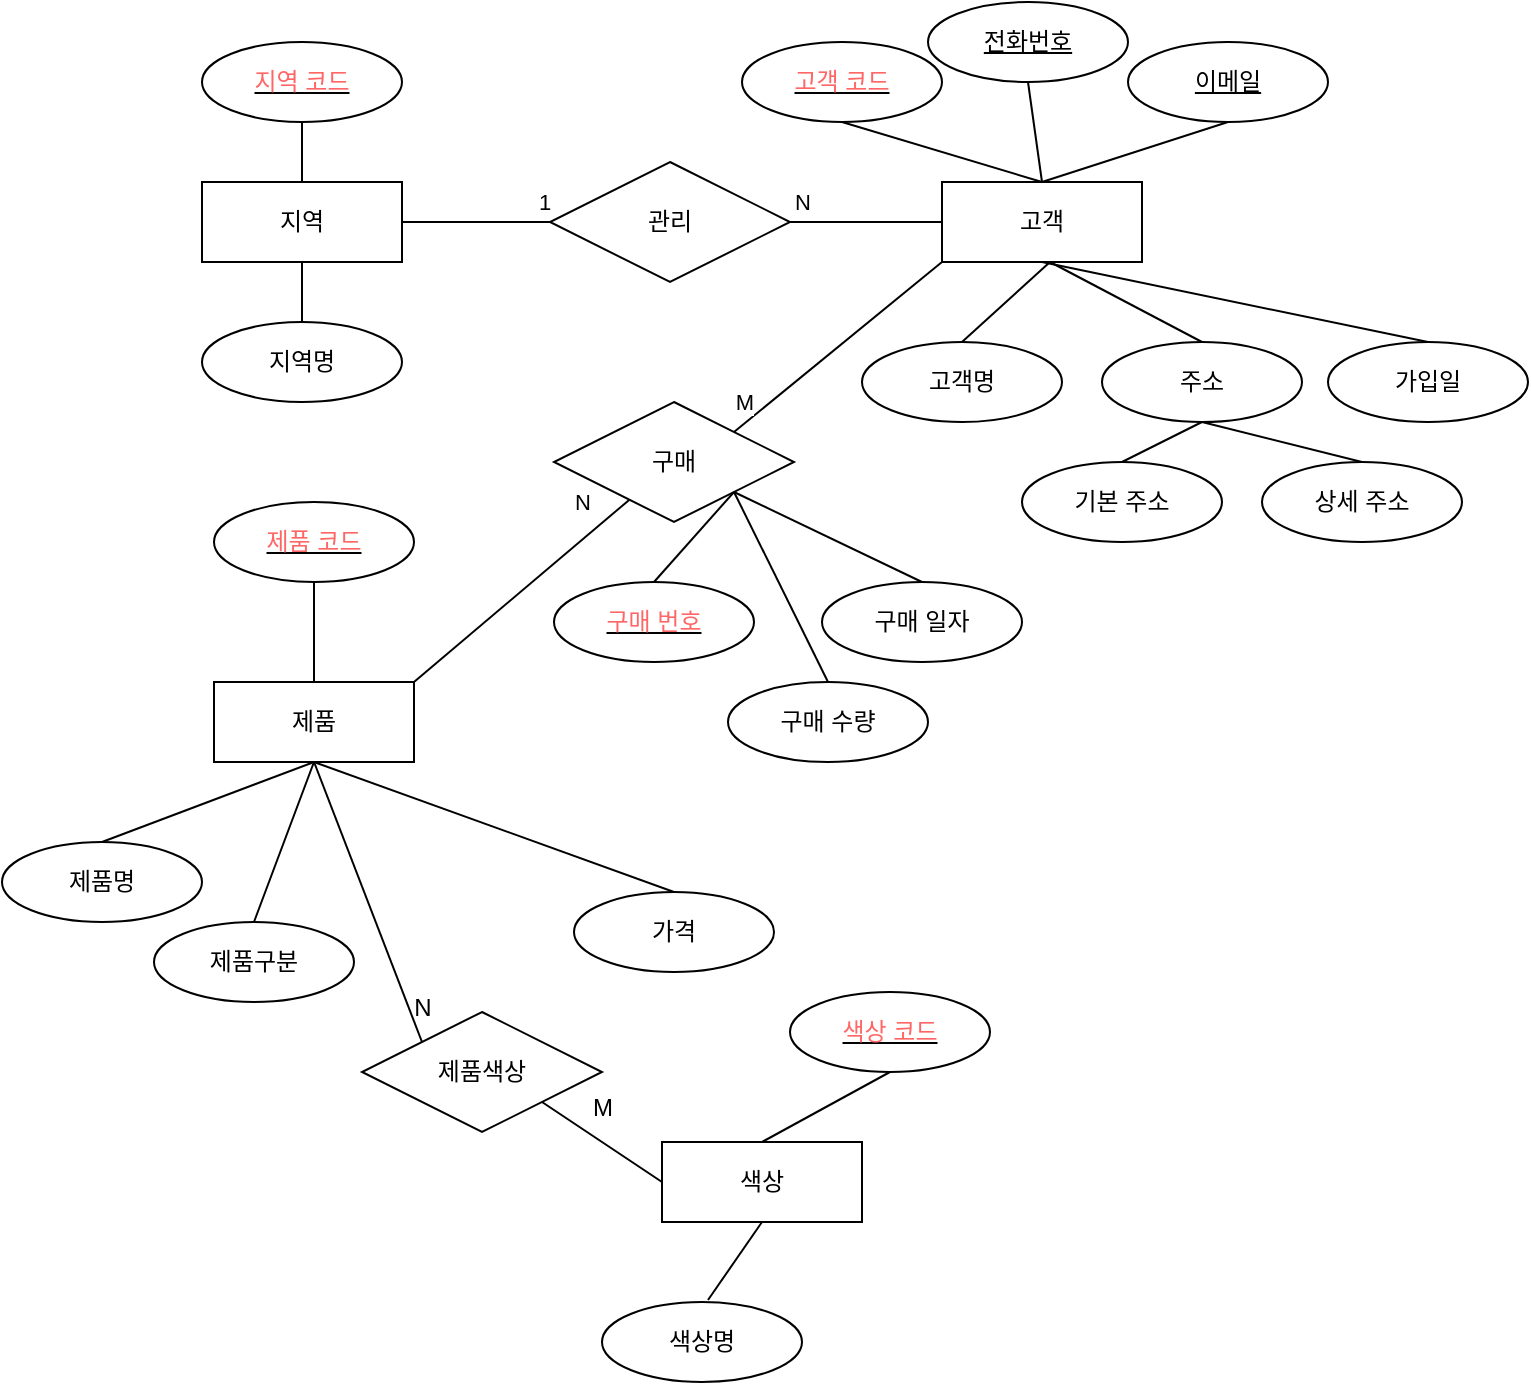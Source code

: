 <mxfile version="25.0.3" pages="4">
  <diagram name="온라인전자상거래플랫폼_ERD" id="enFnvwbWuzKKpaWJElIv">
    <mxGraphModel dx="1173" dy="506" grid="1" gridSize="10" guides="1" tooltips="1" connect="1" arrows="1" fold="1" page="1" pageScale="1" pageWidth="827" pageHeight="1169" math="0" shadow="0">
      <root>
        <mxCell id="0" />
        <mxCell id="1" parent="0" />
        <mxCell id="6n5qaJOXCCrxRAODyb-X-1" value="고객" style="whiteSpace=wrap;html=1;align=center;" parent="1" vertex="1">
          <mxGeometry x="530" y="140" width="100" height="40" as="geometry" />
        </mxCell>
        <mxCell id="6n5qaJOXCCrxRAODyb-X-2" value="고객명" style="ellipse;whiteSpace=wrap;html=1;align=center;" parent="1" vertex="1">
          <mxGeometry x="490" y="220" width="100" height="40" as="geometry" />
        </mxCell>
        <mxCell id="6n5qaJOXCCrxRAODyb-X-3" value="" style="endArrow=none;html=1;rounded=0;exitX=0.5;exitY=1;exitDx=0;exitDy=0;entryX=0.5;entryY=0;entryDx=0;entryDy=0;" parent="1" target="6n5qaJOXCCrxRAODyb-X-2" edge="1">
          <mxGeometry relative="1" as="geometry">
            <mxPoint x="584" y="180" as="sourcePoint" />
            <mxPoint x="464" y="240" as="targetPoint" />
          </mxGeometry>
        </mxCell>
        <mxCell id="6n5qaJOXCCrxRAODyb-X-4" value="전화번호" style="ellipse;whiteSpace=wrap;html=1;align=center;fontStyle=4;" parent="1" vertex="1">
          <mxGeometry x="523" y="50" width="100" height="40" as="geometry" />
        </mxCell>
        <mxCell id="6n5qaJOXCCrxRAODyb-X-5" value="" style="endArrow=none;html=1;rounded=0;exitX=0.5;exitY=1;exitDx=0;exitDy=0;entryX=0.5;entryY=0;entryDx=0;entryDy=0;" parent="1" source="6n5qaJOXCCrxRAODyb-X-6" target="6n5qaJOXCCrxRAODyb-X-1" edge="1">
          <mxGeometry relative="1" as="geometry">
            <mxPoint x="474" y="90" as="sourcePoint" />
            <mxPoint x="380" y="140" as="targetPoint" />
          </mxGeometry>
        </mxCell>
        <mxCell id="6n5qaJOXCCrxRAODyb-X-6" value="&lt;font color=&quot;#ff6666&quot;&gt;고객 코드&lt;/font&gt;" style="ellipse;whiteSpace=wrap;html=1;align=center;fontStyle=4;" parent="1" vertex="1">
          <mxGeometry x="430" y="70" width="100" height="40" as="geometry" />
        </mxCell>
        <mxCell id="6n5qaJOXCCrxRAODyb-X-7" value="주소" style="ellipse;whiteSpace=wrap;html=1;align=center;" parent="1" vertex="1">
          <mxGeometry x="610" y="220" width="100" height="40" as="geometry" />
        </mxCell>
        <mxCell id="6n5qaJOXCCrxRAODyb-X-8" value="가입일" style="ellipse;whiteSpace=wrap;html=1;align=center;" parent="1" vertex="1">
          <mxGeometry x="723" y="220" width="100" height="40" as="geometry" />
        </mxCell>
        <mxCell id="6n5qaJOXCCrxRAODyb-X-9" value="" style="endArrow=none;html=1;rounded=0;entryX=0.5;entryY=0;entryDx=0;entryDy=0;exitX=0.5;exitY=1;exitDx=0;exitDy=0;" parent="1" source="6n5qaJOXCCrxRAODyb-X-4" target="6n5qaJOXCCrxRAODyb-X-1" edge="1">
          <mxGeometry relative="1" as="geometry">
            <mxPoint x="640" y="90" as="sourcePoint" />
            <mxPoint x="715" y="140" as="targetPoint" />
          </mxGeometry>
        </mxCell>
        <mxCell id="6n5qaJOXCCrxRAODyb-X-10" value="" style="endArrow=none;html=1;rounded=0;exitX=0.5;exitY=1;exitDx=0;exitDy=0;entryX=0.5;entryY=0;entryDx=0;entryDy=0;" parent="1" target="6n5qaJOXCCrxRAODyb-X-7" edge="1">
          <mxGeometry relative="1" as="geometry">
            <mxPoint x="584" y="180" as="sourcePoint" />
            <mxPoint x="394" y="230" as="targetPoint" />
          </mxGeometry>
        </mxCell>
        <mxCell id="6n5qaJOXCCrxRAODyb-X-11" value="" style="endArrow=none;html=1;rounded=0;entryX=0.5;entryY=0;entryDx=0;entryDy=0;" parent="1" target="6n5qaJOXCCrxRAODyb-X-8" edge="1">
          <mxGeometry relative="1" as="geometry">
            <mxPoint x="580" y="180" as="sourcePoint" />
            <mxPoint x="790" y="220" as="targetPoint" />
            <Array as="points" />
          </mxGeometry>
        </mxCell>
        <mxCell id="6n5qaJOXCCrxRAODyb-X-12" value="지역" style="whiteSpace=wrap;html=1;align=center;" parent="1" vertex="1">
          <mxGeometry x="160" y="140" width="100" height="40" as="geometry" />
        </mxCell>
        <mxCell id="6n5qaJOXCCrxRAODyb-X-13" value="&lt;font color=&quot;#ff6666&quot;&gt;지역 코드&lt;/font&gt;" style="ellipse;whiteSpace=wrap;html=1;align=center;fontStyle=4;" parent="1" vertex="1">
          <mxGeometry x="160" y="70" width="100" height="40" as="geometry" />
        </mxCell>
        <mxCell id="6n5qaJOXCCrxRAODyb-X-14" value="지역명" style="ellipse;whiteSpace=wrap;html=1;align=center;" parent="1" vertex="1">
          <mxGeometry x="160" y="210" width="100" height="40" as="geometry" />
        </mxCell>
        <mxCell id="6n5qaJOXCCrxRAODyb-X-15" value="" style="endArrow=none;html=1;rounded=0;exitX=0.5;exitY=0;exitDx=0;exitDy=0;entryX=0.5;entryY=1;entryDx=0;entryDy=0;" parent="1" source="6n5qaJOXCCrxRAODyb-X-12" target="6n5qaJOXCCrxRAODyb-X-13" edge="1">
          <mxGeometry relative="1" as="geometry">
            <mxPoint x="60" y="140" as="sourcePoint" />
            <mxPoint x="250" y="130" as="targetPoint" />
          </mxGeometry>
        </mxCell>
        <mxCell id="6n5qaJOXCCrxRAODyb-X-16" value="" style="endArrow=none;html=1;rounded=0;exitX=0.5;exitY=1;exitDx=0;exitDy=0;entryX=0.5;entryY=0;entryDx=0;entryDy=0;" parent="1" source="6n5qaJOXCCrxRAODyb-X-12" target="6n5qaJOXCCrxRAODyb-X-14" edge="1">
          <mxGeometry relative="1" as="geometry">
            <mxPoint x="90" y="340" as="sourcePoint" />
            <mxPoint x="250" y="340" as="targetPoint" />
          </mxGeometry>
        </mxCell>
        <mxCell id="6n5qaJOXCCrxRAODyb-X-17" value="제품" style="whiteSpace=wrap;html=1;align=center;" parent="1" vertex="1">
          <mxGeometry x="166" y="390" width="100" height="40" as="geometry" />
        </mxCell>
        <mxCell id="6n5qaJOXCCrxRAODyb-X-18" value="제품명" style="ellipse;whiteSpace=wrap;html=1;align=center;" parent="1" vertex="1">
          <mxGeometry x="60" y="470" width="100" height="40" as="geometry" />
        </mxCell>
        <mxCell id="6n5qaJOXCCrxRAODyb-X-19" value="제품구분" style="ellipse;whiteSpace=wrap;html=1;align=center;" parent="1" vertex="1">
          <mxGeometry x="136" y="510" width="100" height="40" as="geometry" />
        </mxCell>
        <mxCell id="6n5qaJOXCCrxRAODyb-X-20" value="가격" style="ellipse;whiteSpace=wrap;html=1;align=center;" parent="1" vertex="1">
          <mxGeometry x="346" y="495" width="100" height="40" as="geometry" />
        </mxCell>
        <mxCell id="6n5qaJOXCCrxRAODyb-X-21" value="&lt;font color=&quot;#ff6666&quot;&gt;제품 코드&lt;/font&gt;" style="ellipse;whiteSpace=wrap;html=1;align=center;fontStyle=4;" parent="1" vertex="1">
          <mxGeometry x="166" y="300" width="100" height="40" as="geometry" />
        </mxCell>
        <mxCell id="6n5qaJOXCCrxRAODyb-X-22" value="" style="endArrow=none;html=1;rounded=0;exitX=0.5;exitY=1;exitDx=0;exitDy=0;entryX=0.5;entryY=0;entryDx=0;entryDy=0;" parent="1" source="6n5qaJOXCCrxRAODyb-X-21" target="6n5qaJOXCCrxRAODyb-X-17" edge="1">
          <mxGeometry relative="1" as="geometry">
            <mxPoint x="146" y="420" as="sourcePoint" />
            <mxPoint x="306" y="420" as="targetPoint" />
          </mxGeometry>
        </mxCell>
        <mxCell id="6n5qaJOXCCrxRAODyb-X-23" value="" style="endArrow=none;html=1;rounded=0;exitX=0.5;exitY=0;exitDx=0;exitDy=0;entryX=0.5;entryY=1;entryDx=0;entryDy=0;" parent="1" source="6n5qaJOXCCrxRAODyb-X-18" target="6n5qaJOXCCrxRAODyb-X-17" edge="1">
          <mxGeometry relative="1" as="geometry">
            <mxPoint x="146" y="420" as="sourcePoint" />
            <mxPoint x="206" y="430" as="targetPoint" />
          </mxGeometry>
        </mxCell>
        <mxCell id="6n5qaJOXCCrxRAODyb-X-24" value="" style="endArrow=none;html=1;rounded=0;exitX=0.5;exitY=0;exitDx=0;exitDy=0;entryX=0.5;entryY=1;entryDx=0;entryDy=0;" parent="1" source="6n5qaJOXCCrxRAODyb-X-19" target="6n5qaJOXCCrxRAODyb-X-17" edge="1">
          <mxGeometry relative="1" as="geometry">
            <mxPoint x="136" y="420" as="sourcePoint" />
            <mxPoint x="206" y="430" as="targetPoint" />
          </mxGeometry>
        </mxCell>
        <mxCell id="6n5qaJOXCCrxRAODyb-X-25" value="" style="endArrow=none;html=1;rounded=0;exitX=0.5;exitY=1;exitDx=0;exitDy=0;entryX=0.5;entryY=0;entryDx=0;entryDy=0;" parent="1" source="6n5qaJOXCCrxRAODyb-X-17" target="6n5qaJOXCCrxRAODyb-X-20" edge="1">
          <mxGeometry relative="1" as="geometry">
            <mxPoint x="136" y="420" as="sourcePoint" />
            <mxPoint x="296" y="420" as="targetPoint" />
          </mxGeometry>
        </mxCell>
        <mxCell id="6n5qaJOXCCrxRAODyb-X-26" value="구매 수량" style="ellipse;whiteSpace=wrap;html=1;align=center;" parent="1" vertex="1">
          <mxGeometry x="423" y="390" width="100" height="40" as="geometry" />
        </mxCell>
        <mxCell id="6n5qaJOXCCrxRAODyb-X-27" value="구매 일자" style="ellipse;whiteSpace=wrap;html=1;align=center;" parent="1" vertex="1">
          <mxGeometry x="470" y="340" width="100" height="40" as="geometry" />
        </mxCell>
        <mxCell id="6n5qaJOXCCrxRAODyb-X-28" value="&lt;font color=&quot;#ff6666&quot;&gt;구매 번호&lt;/font&gt;" style="ellipse;whiteSpace=wrap;html=1;align=center;fontStyle=4;" parent="1" vertex="1">
          <mxGeometry x="336" y="340" width="100" height="40" as="geometry" />
        </mxCell>
        <mxCell id="6n5qaJOXCCrxRAODyb-X-29" value="상세 주소" style="ellipse;whiteSpace=wrap;html=1;align=center;" parent="1" vertex="1">
          <mxGeometry x="690" y="280" width="100" height="40" as="geometry" />
        </mxCell>
        <mxCell id="6n5qaJOXCCrxRAODyb-X-30" value="기본 주소" style="ellipse;whiteSpace=wrap;html=1;align=center;" parent="1" vertex="1">
          <mxGeometry x="570" y="280" width="100" height="40" as="geometry" />
        </mxCell>
        <mxCell id="6n5qaJOXCCrxRAODyb-X-31" value="" style="endArrow=none;html=1;rounded=0;exitX=0.5;exitY=1;exitDx=0;exitDy=0;entryX=0.5;entryY=0;entryDx=0;entryDy=0;" parent="1" source="6n5qaJOXCCrxRAODyb-X-7" target="6n5qaJOXCCrxRAODyb-X-30" edge="1">
          <mxGeometry relative="1" as="geometry">
            <mxPoint x="504" y="390" as="sourcePoint" />
            <mxPoint x="410" y="330" as="targetPoint" />
          </mxGeometry>
        </mxCell>
        <mxCell id="6n5qaJOXCCrxRAODyb-X-32" value="" style="endArrow=none;html=1;rounded=0;entryX=0.5;entryY=0;entryDx=0;entryDy=0;exitX=0.5;exitY=1;exitDx=0;exitDy=0;" parent="1" source="6n5qaJOXCCrxRAODyb-X-7" target="6n5qaJOXCCrxRAODyb-X-29" edge="1">
          <mxGeometry relative="1" as="geometry">
            <mxPoint x="484" y="300" as="sourcePoint" />
            <mxPoint x="690" y="290" as="targetPoint" />
          </mxGeometry>
        </mxCell>
        <mxCell id="6n5qaJOXCCrxRAODyb-X-33" value="이메일" style="ellipse;whiteSpace=wrap;html=1;align=center;fontStyle=4;" parent="1" vertex="1">
          <mxGeometry x="623" y="70" width="100" height="40" as="geometry" />
        </mxCell>
        <mxCell id="6n5qaJOXCCrxRAODyb-X-34" value="" style="endArrow=none;html=1;rounded=0;entryX=0.5;entryY=0;entryDx=0;entryDy=0;exitX=0.5;exitY=1;exitDx=0;exitDy=0;" parent="1" source="6n5qaJOXCCrxRAODyb-X-33" target="6n5qaJOXCCrxRAODyb-X-1" edge="1">
          <mxGeometry relative="1" as="geometry">
            <mxPoint x="780" y="130" as="sourcePoint" />
            <mxPoint x="590" y="150" as="targetPoint" />
          </mxGeometry>
        </mxCell>
        <mxCell id="6n5qaJOXCCrxRAODyb-X-36" value="" style="endArrow=none;html=1;rounded=0;entryX=0;entryY=0;entryDx=0;entryDy=0;" parent="1" target="DAkJ4p3LYKoR1fx7kRUW-11" edge="1">
          <mxGeometry relative="1" as="geometry">
            <mxPoint x="216" y="430" as="sourcePoint" />
            <mxPoint x="279" y="475" as="targetPoint" />
          </mxGeometry>
        </mxCell>
        <mxCell id="6n5qaJOXCCrxRAODyb-X-37" value="관리" style="shape=rhombus;perimeter=rhombusPerimeter;whiteSpace=wrap;html=1;align=center;" parent="1" vertex="1">
          <mxGeometry x="334" y="130" width="120" height="60" as="geometry" />
        </mxCell>
        <mxCell id="6n5qaJOXCCrxRAODyb-X-38" value="" style="endArrow=none;html=1;rounded=0;exitX=1;exitY=0.5;exitDx=0;exitDy=0;entryX=0;entryY=0.5;entryDx=0;entryDy=0;" parent="1" source="6n5qaJOXCCrxRAODyb-X-12" target="6n5qaJOXCCrxRAODyb-X-37" edge="1">
          <mxGeometry relative="1" as="geometry">
            <mxPoint x="340" y="260" as="sourcePoint" />
            <mxPoint x="500" y="260" as="targetPoint" />
          </mxGeometry>
        </mxCell>
        <mxCell id="6n5qaJOXCCrxRAODyb-X-39" value="1" style="edgeLabel;html=1;align=center;verticalAlign=middle;resizable=0;points=[];" parent="6n5qaJOXCCrxRAODyb-X-38" vertex="1" connectable="0">
          <mxGeometry x="0.203" y="1" relative="1" as="geometry">
            <mxPoint x="26" y="-9" as="offset" />
          </mxGeometry>
        </mxCell>
        <mxCell id="6n5qaJOXCCrxRAODyb-X-40" value="" style="endArrow=none;html=1;rounded=0;exitX=1;exitY=0.5;exitDx=0;exitDy=0;entryX=0;entryY=0.5;entryDx=0;entryDy=0;" parent="1" source="6n5qaJOXCCrxRAODyb-X-37" target="6n5qaJOXCCrxRAODyb-X-1" edge="1">
          <mxGeometry relative="1" as="geometry">
            <mxPoint x="340" y="260" as="sourcePoint" />
            <mxPoint x="500" y="260" as="targetPoint" />
            <Array as="points" />
          </mxGeometry>
        </mxCell>
        <mxCell id="6n5qaJOXCCrxRAODyb-X-41" value="N" style="edgeLabel;html=1;align=center;verticalAlign=middle;resizable=0;points=[];" parent="6n5qaJOXCCrxRAODyb-X-40" vertex="1" connectable="0">
          <mxGeometry x="-0.214" y="2" relative="1" as="geometry">
            <mxPoint x="-24" y="-8" as="offset" />
          </mxGeometry>
        </mxCell>
        <mxCell id="6n5qaJOXCCrxRAODyb-X-42" value="구매" style="shape=rhombus;perimeter=rhombusPerimeter;whiteSpace=wrap;html=1;align=center;" parent="1" vertex="1">
          <mxGeometry x="336" y="250" width="120" height="60" as="geometry" />
        </mxCell>
        <mxCell id="6n5qaJOXCCrxRAODyb-X-43" value="" style="endArrow=none;html=1;rounded=0;exitX=1;exitY=0;exitDx=0;exitDy=0;" parent="1" source="6n5qaJOXCCrxRAODyb-X-17" target="6n5qaJOXCCrxRAODyb-X-42" edge="1">
          <mxGeometry relative="1" as="geometry">
            <mxPoint x="190" y="400" as="sourcePoint" />
            <mxPoint x="350" y="400" as="targetPoint" />
          </mxGeometry>
        </mxCell>
        <mxCell id="6n5qaJOXCCrxRAODyb-X-44" value="N" style="edgeLabel;html=1;align=center;verticalAlign=middle;resizable=0;points=[];" parent="6n5qaJOXCCrxRAODyb-X-43" vertex="1" connectable="0">
          <mxGeometry x="0.096" y="-1" relative="1" as="geometry">
            <mxPoint x="24" y="-41" as="offset" />
          </mxGeometry>
        </mxCell>
        <mxCell id="6n5qaJOXCCrxRAODyb-X-45" value="" style="endArrow=none;html=1;rounded=0;entryX=0;entryY=1;entryDx=0;entryDy=0;exitX=1;exitY=0;exitDx=0;exitDy=0;" parent="1" source="6n5qaJOXCCrxRAODyb-X-42" target="6n5qaJOXCCrxRAODyb-X-1" edge="1">
          <mxGeometry relative="1" as="geometry">
            <mxPoint x="190" y="400" as="sourcePoint" />
            <mxPoint x="350" y="400" as="targetPoint" />
          </mxGeometry>
        </mxCell>
        <mxCell id="6n5qaJOXCCrxRAODyb-X-46" value="M" style="edgeLabel;html=1;align=center;verticalAlign=middle;resizable=0;points=[];" parent="6n5qaJOXCCrxRAODyb-X-45" vertex="1" connectable="0">
          <mxGeometry x="-0.572" y="1" relative="1" as="geometry">
            <mxPoint x="-17" y="4" as="offset" />
          </mxGeometry>
        </mxCell>
        <mxCell id="6n5qaJOXCCrxRAODyb-X-47" value="" style="endArrow=none;html=1;rounded=0;exitX=1;exitY=1;exitDx=0;exitDy=0;entryX=0.5;entryY=0;entryDx=0;entryDy=0;" parent="1" source="6n5qaJOXCCrxRAODyb-X-42" target="6n5qaJOXCCrxRAODyb-X-28" edge="1">
          <mxGeometry relative="1" as="geometry">
            <mxPoint x="460" y="460" as="sourcePoint" />
            <mxPoint x="620" y="460" as="targetPoint" />
          </mxGeometry>
        </mxCell>
        <mxCell id="6n5qaJOXCCrxRAODyb-X-48" value="" style="endArrow=none;html=1;rounded=0;exitX=1;exitY=1;exitDx=0;exitDy=0;entryX=0.5;entryY=0;entryDx=0;entryDy=0;" parent="1" source="6n5qaJOXCCrxRAODyb-X-42" target="6n5qaJOXCCrxRAODyb-X-26" edge="1">
          <mxGeometry relative="1" as="geometry">
            <mxPoint x="460" y="460" as="sourcePoint" />
            <mxPoint x="470" y="380" as="targetPoint" />
          </mxGeometry>
        </mxCell>
        <mxCell id="6n5qaJOXCCrxRAODyb-X-49" value="" style="endArrow=none;html=1;rounded=0;exitX=1;exitY=1;exitDx=0;exitDy=0;entryX=0.5;entryY=0;entryDx=0;entryDy=0;" parent="1" source="6n5qaJOXCCrxRAODyb-X-42" target="6n5qaJOXCCrxRAODyb-X-27" edge="1">
          <mxGeometry relative="1" as="geometry">
            <mxPoint x="460" y="460" as="sourcePoint" />
            <mxPoint x="620" y="460" as="targetPoint" />
          </mxGeometry>
        </mxCell>
        <mxCell id="DAkJ4p3LYKoR1fx7kRUW-3" value="색상" style="whiteSpace=wrap;html=1;align=center;" vertex="1" parent="1">
          <mxGeometry x="390" y="620" width="100" height="40" as="geometry" />
        </mxCell>
        <mxCell id="DAkJ4p3LYKoR1fx7kRUW-4" value="&lt;font color=&quot;#ff6666&quot;&gt;색상 코드&lt;/font&gt;" style="ellipse;whiteSpace=wrap;html=1;align=center;fontStyle=4;" vertex="1" parent="1">
          <mxGeometry x="454" y="545" width="100" height="40" as="geometry" />
        </mxCell>
        <mxCell id="DAkJ4p3LYKoR1fx7kRUW-5" value="색상명" style="ellipse;whiteSpace=wrap;html=1;align=center;" vertex="1" parent="1">
          <mxGeometry x="360" y="700" width="100" height="40" as="geometry" />
        </mxCell>
        <mxCell id="DAkJ4p3LYKoR1fx7kRUW-7" value="" style="endArrow=none;html=1;rounded=0;entryX=0.5;entryY=1;entryDx=0;entryDy=0;exitX=0.5;exitY=0;exitDx=0;exitDy=0;" edge="1" parent="1" source="DAkJ4p3LYKoR1fx7kRUW-3" target="DAkJ4p3LYKoR1fx7kRUW-4">
          <mxGeometry width="50" height="50" relative="1" as="geometry">
            <mxPoint x="390" y="600" as="sourcePoint" />
            <mxPoint x="440" y="550" as="targetPoint" />
          </mxGeometry>
        </mxCell>
        <mxCell id="DAkJ4p3LYKoR1fx7kRUW-9" value="" style="endArrow=none;html=1;rounded=0;entryX=0.53;entryY=-0.025;entryDx=0;entryDy=0;entryPerimeter=0;exitX=0.5;exitY=1;exitDx=0;exitDy=0;" edge="1" parent="1" source="DAkJ4p3LYKoR1fx7kRUW-3" target="DAkJ4p3LYKoR1fx7kRUW-5">
          <mxGeometry width="50" height="50" relative="1" as="geometry">
            <mxPoint x="480" y="640" as="sourcePoint" />
            <mxPoint x="530" y="590" as="targetPoint" />
          </mxGeometry>
        </mxCell>
        <mxCell id="DAkJ4p3LYKoR1fx7kRUW-11" value="제품색상" style="shape=rhombus;perimeter=rhombusPerimeter;whiteSpace=wrap;html=1;align=center;" vertex="1" parent="1">
          <mxGeometry x="240" y="555" width="120" height="60" as="geometry" />
        </mxCell>
        <mxCell id="DAkJ4p3LYKoR1fx7kRUW-12" value="" style="endArrow=none;html=1;rounded=0;exitX=1;exitY=1;exitDx=0;exitDy=0;entryX=0;entryY=0.5;entryDx=0;entryDy=0;" edge="1" parent="1" source="DAkJ4p3LYKoR1fx7kRUW-11" target="DAkJ4p3LYKoR1fx7kRUW-3">
          <mxGeometry width="50" height="50" relative="1" as="geometry">
            <mxPoint x="480" y="470" as="sourcePoint" />
            <mxPoint x="530" y="420" as="targetPoint" />
          </mxGeometry>
        </mxCell>
        <mxCell id="DAkJ4p3LYKoR1fx7kRUW-13" value="N" style="text;html=1;align=center;verticalAlign=middle;resizable=0;points=[];autosize=1;strokeColor=none;fillColor=none;" vertex="1" parent="1">
          <mxGeometry x="255" y="538" width="30" height="30" as="geometry" />
        </mxCell>
        <mxCell id="DAkJ4p3LYKoR1fx7kRUW-14" value="M" style="text;html=1;align=center;verticalAlign=middle;resizable=0;points=[];autosize=1;strokeColor=none;fillColor=none;" vertex="1" parent="1">
          <mxGeometry x="345" y="588" width="30" height="30" as="geometry" />
        </mxCell>
      </root>
    </mxGraphModel>
  </diagram>
  <diagram name="온라인전자상거래플랫폼_RM" id="HzCdKvsxQqFXxU7QBgjo">
    <mxGraphModel dx="1450" dy="1007" grid="0" gridSize="10" guides="1" tooltips="1" connect="1" arrows="1" fold="1" page="0" pageScale="1" pageWidth="827" pageHeight="1169" math="0" shadow="0">
      <root>
        <mxCell id="0" />
        <mxCell id="1" parent="0" />
        <mxCell id="oCyDzyWj4ORzYbJGQmuU-18" value="고객" style="swimlane;childLayout=stackLayout;horizontal=1;startSize=50;horizontalStack=0;rounded=1;fontSize=14;fontStyle=0;strokeWidth=2;resizeParent=0;resizeLast=1;shadow=0;dashed=0;align=center;arcSize=4;whiteSpace=wrap;html=1;" parent="1" vertex="1">
          <mxGeometry x="-339" y="-63" width="160" height="177" as="geometry" />
        </mxCell>
        <mxCell id="oCyDzyWj4ORzYbJGQmuU-19" value="+고객코드(PK)&lt;br&gt;+지역코드(FK)&lt;br&gt;&lt;div&gt;+전화번호&lt;div&gt;+이메일&lt;br&gt;+고객명&lt;/div&gt;&lt;div&gt;+기본주소&lt;/div&gt;&lt;div&gt;+상세주소&lt;/div&gt;&lt;div&gt;+가입일&lt;/div&gt;&lt;/div&gt;" style="align=left;strokeColor=none;fillColor=none;spacingLeft=4;fontSize=12;verticalAlign=top;resizable=0;rotatable=0;part=1;html=1;" parent="oCyDzyWj4ORzYbJGQmuU-18" vertex="1">
          <mxGeometry y="50" width="160" height="127" as="geometry" />
        </mxCell>
        <mxCell id="oCyDzyWj4ORzYbJGQmuU-22" value="지역" style="swimlane;childLayout=stackLayout;horizontal=1;startSize=50;horizontalStack=0;rounded=1;fontSize=14;fontStyle=0;strokeWidth=2;resizeParent=0;resizeLast=1;shadow=0;dashed=0;align=center;arcSize=4;whiteSpace=wrap;html=1;" parent="1" vertex="1">
          <mxGeometry x="-67" y="-63" width="160" height="120" as="geometry" />
        </mxCell>
        <mxCell id="oCyDzyWj4ORzYbJGQmuU-23" value="+지역코드(PK)&lt;div&gt;+지역명&lt;/div&gt;" style="align=left;strokeColor=none;fillColor=none;spacingLeft=4;fontSize=12;verticalAlign=top;resizable=0;rotatable=0;part=1;html=1;" parent="oCyDzyWj4ORzYbJGQmuU-22" vertex="1">
          <mxGeometry y="50" width="160" height="70" as="geometry" />
        </mxCell>
        <mxCell id="oCyDzyWj4ORzYbJGQmuU-25" value="제품" style="swimlane;childLayout=stackLayout;horizontal=1;startSize=50;horizontalStack=0;rounded=1;fontSize=14;fontStyle=0;strokeWidth=2;resizeParent=0;resizeLast=1;shadow=0;dashed=0;align=center;arcSize=4;whiteSpace=wrap;html=1;" parent="1" vertex="1">
          <mxGeometry x="162" y="85" width="160" height="138" as="geometry" />
        </mxCell>
        <mxCell id="oCyDzyWj4ORzYbJGQmuU-26" value="+제품코드(PK)&lt;div&gt;+제품명&lt;/div&gt;&lt;div&gt;+제품구분&lt;/div&gt;&lt;div&gt;+가격&lt;/div&gt;" style="align=left;strokeColor=none;fillColor=none;spacingLeft=4;fontSize=12;verticalAlign=top;resizable=0;rotatable=0;part=1;html=1;" parent="oCyDzyWj4ORzYbJGQmuU-25" vertex="1">
          <mxGeometry y="50" width="160" height="88" as="geometry" />
        </mxCell>
        <mxCell id="oCyDzyWj4ORzYbJGQmuU-27" value="구매" style="swimlane;childLayout=stackLayout;horizontal=1;startSize=50;horizontalStack=0;rounded=1;fontSize=14;fontStyle=0;strokeWidth=2;resizeParent=0;resizeLast=1;shadow=0;dashed=0;align=center;arcSize=4;whiteSpace=wrap;html=1;" parent="1" vertex="1">
          <mxGeometry x="-67" y="87" width="160" height="134" as="geometry" />
        </mxCell>
        <mxCell id="oCyDzyWj4ORzYbJGQmuU-28" value="+구매번호(PK)&lt;div&gt;+고객코드(FK)&lt;/div&gt;&lt;div&gt;+제품코드(FK)&lt;/div&gt;&lt;div&gt;+구매수량&lt;/div&gt;&lt;div&gt;+구매일자&lt;/div&gt;" style="align=left;strokeColor=none;fillColor=none;spacingLeft=4;fontSize=12;verticalAlign=top;resizable=0;rotatable=0;part=1;html=1;" parent="oCyDzyWj4ORzYbJGQmuU-27" vertex="1">
          <mxGeometry y="50" width="160" height="84" as="geometry" />
        </mxCell>
        <mxCell id="oCyDzyWj4ORzYbJGQmuU-29" value="색상" style="swimlane;childLayout=stackLayout;horizontal=1;startSize=50;horizontalStack=0;rounded=1;fontSize=14;fontStyle=0;strokeWidth=2;resizeParent=0;resizeLast=1;shadow=0;dashed=0;align=center;arcSize=4;whiteSpace=wrap;html=1;" parent="1" vertex="1">
          <mxGeometry x="664" y="87" width="160" height="120" as="geometry" />
        </mxCell>
        <mxCell id="oCyDzyWj4ORzYbJGQmuU-30" value="+색상코드(PK)&lt;div&gt;&lt;div&gt;+색상명&lt;/div&gt;&lt;/div&gt;" style="align=left;strokeColor=none;fillColor=none;spacingLeft=4;fontSize=12;verticalAlign=top;resizable=0;rotatable=0;part=1;html=1;" parent="oCyDzyWj4ORzYbJGQmuU-29" vertex="1">
          <mxGeometry y="50" width="160" height="70" as="geometry" />
        </mxCell>
        <mxCell id="oCyDzyWj4ORzYbJGQmuU-31" value="" style="edgeStyle=entityRelationEdgeStyle;fontSize=12;html=1;endArrow=ERoneToMany;rounded=0;startSize=8;endSize=8;curved=1;entryX=0;entryY=0.25;entryDx=0;entryDy=0;exitX=1.008;exitY=0.353;exitDx=0;exitDy=0;exitPerimeter=0;" parent="1" source="oCyDzyWj4ORzYbJGQmuU-19" target="oCyDzyWj4ORzYbJGQmuU-23" edge="1">
          <mxGeometry width="100" height="100" relative="1" as="geometry">
            <mxPoint x="-226" y="127" as="sourcePoint" />
            <mxPoint x="-126" y="27" as="targetPoint" />
          </mxGeometry>
        </mxCell>
        <mxCell id="oCyDzyWj4ORzYbJGQmuU-32" value="" style="edgeStyle=entityRelationEdgeStyle;fontSize=12;html=1;endArrow=ERoneToMany;rounded=0;startSize=8;endSize=8;curved=1;exitX=1;exitY=0.5;exitDx=0;exitDy=0;entryX=0;entryY=0.25;entryDx=0;entryDy=0;" parent="1" source="oCyDzyWj4ORzYbJGQmuU-19" target="oCyDzyWj4ORzYbJGQmuU-28" edge="1">
          <mxGeometry width="100" height="100" relative="1" as="geometry">
            <mxPoint x="-149" y="217" as="sourcePoint" />
            <mxPoint x="-72" y="155" as="targetPoint" />
          </mxGeometry>
        </mxCell>
        <mxCell id="_rO23yn_7oiZWCWateAp-1" value="" style="edgeStyle=entityRelationEdgeStyle;fontSize=12;html=1;endArrow=ERoneToMany;rounded=0;startSize=8;endSize=8;curved=1;entryX=0;entryY=0.5;entryDx=0;entryDy=0;exitX=1;exitY=0.5;exitDx=0;exitDy=0;" parent="1" source="oCyDzyWj4ORzYbJGQmuU-28" target="oCyDzyWj4ORzYbJGQmuU-26" edge="1">
          <mxGeometry width="100" height="100" relative="1" as="geometry">
            <mxPoint x="105" y="117" as="sourcePoint" />
            <mxPoint x="205" y="17" as="targetPoint" />
          </mxGeometry>
        </mxCell>
        <mxCell id="_rO23yn_7oiZWCWateAp-2" value="제품 색상" style="swimlane;childLayout=stackLayout;horizontal=1;startSize=50;horizontalStack=0;rounded=1;fontSize=14;fontStyle=0;strokeWidth=2;resizeParent=0;resizeLast=1;shadow=0;dashed=0;align=center;arcSize=4;whiteSpace=wrap;html=1;" parent="1" vertex="1">
          <mxGeometry x="413" y="87" width="160" height="120" as="geometry" />
        </mxCell>
        <mxCell id="_rO23yn_7oiZWCWateAp-3" value="&lt;div&gt;&lt;span style=&quot;background-color: initial;&quot;&gt;+제품코드(FK)&lt;/span&gt;&lt;/div&gt;&lt;div&gt;+색상코드(FK)&lt;div&gt;&lt;/div&gt;&lt;/div&gt;&lt;div&gt;&lt;br&gt;&lt;/div&gt;" style="align=left;strokeColor=none;fillColor=none;spacingLeft=4;fontSize=12;verticalAlign=top;resizable=0;rotatable=0;part=1;html=1;" parent="_rO23yn_7oiZWCWateAp-2" vertex="1">
          <mxGeometry y="50" width="160" height="70" as="geometry" />
        </mxCell>
        <mxCell id="_rO23yn_7oiZWCWateAp-4" value="" style="edgeStyle=entityRelationEdgeStyle;fontSize=12;html=1;endArrow=ERoneToMany;rounded=0;startSize=8;endSize=8;curved=1;exitX=1.014;exitY=0.404;exitDx=0;exitDy=0;exitPerimeter=0;entryX=-0.011;entryY=0.367;entryDx=0;entryDy=0;entryPerimeter=0;" parent="1" source="oCyDzyWj4ORzYbJGQmuU-26" target="_rO23yn_7oiZWCWateAp-3" edge="1">
          <mxGeometry width="100" height="100" relative="1" as="geometry">
            <mxPoint x="328" y="170" as="sourcePoint" />
            <mxPoint x="413" y="164" as="targetPoint" />
          </mxGeometry>
        </mxCell>
        <mxCell id="_rO23yn_7oiZWCWateAp-5" value="" style="edgeStyle=entityRelationEdgeStyle;fontSize=12;html=1;endArrow=ERmany;rounded=0;startSize=8;endSize=8;curved=1;exitX=0;exitY=0.25;exitDx=0;exitDy=0;entryX=1;entryY=0.5;entryDx=0;entryDy=0;" parent="1" source="oCyDzyWj4ORzYbJGQmuU-30" target="_rO23yn_7oiZWCWateAp-3" edge="1">
          <mxGeometry width="100" height="100" relative="1" as="geometry">
            <mxPoint x="273" y="166" as="sourcePoint" />
            <mxPoint x="373" y="66" as="targetPoint" />
          </mxGeometry>
        </mxCell>
      </root>
    </mxGraphModel>
  </diagram>
  <diagram id="X-tKcpr0B93PGzWS786D" name="학사관리시스템_ERD">
    <mxGraphModel dx="2309" dy="1104" grid="1" gridSize="10" guides="1" tooltips="1" connect="1" arrows="1" fold="1" page="0" pageScale="1" pageWidth="827" pageHeight="1169" math="0" shadow="0">
      <root>
        <mxCell id="0" />
        <mxCell id="1" parent="0" />
        <mxCell id="YjkPnrX6JXAG85tHm3RB-1" value="학생" style="whiteSpace=wrap;html=1;align=center;" vertex="1" parent="1">
          <mxGeometry x="530" y="140" width="100" height="40" as="geometry" />
        </mxCell>
        <mxCell id="YjkPnrX6JXAG85tHm3RB-2" value="이름" style="ellipse;whiteSpace=wrap;html=1;align=center;" vertex="1" parent="1">
          <mxGeometry x="490" y="220" width="100" height="40" as="geometry" />
        </mxCell>
        <mxCell id="YjkPnrX6JXAG85tHm3RB-3" value="" style="endArrow=none;html=1;rounded=0;exitX=0.5;exitY=1;exitDx=0;exitDy=0;entryX=0.5;entryY=0;entryDx=0;entryDy=0;" edge="1" parent="1" target="YjkPnrX6JXAG85tHm3RB-2">
          <mxGeometry relative="1" as="geometry">
            <mxPoint x="584" y="180" as="sourcePoint" />
            <mxPoint x="464" y="240" as="targetPoint" />
          </mxGeometry>
        </mxCell>
        <mxCell id="YjkPnrX6JXAG85tHm3RB-5" value="" style="endArrow=none;html=1;rounded=0;exitX=0.5;exitY=1;exitDx=0;exitDy=0;entryX=0.5;entryY=0;entryDx=0;entryDy=0;" edge="1" parent="1" source="YjkPnrX6JXAG85tHm3RB-6" target="YjkPnrX6JXAG85tHm3RB-1">
          <mxGeometry relative="1" as="geometry">
            <mxPoint x="474" y="90" as="sourcePoint" />
            <mxPoint x="380" y="140" as="targetPoint" />
          </mxGeometry>
        </mxCell>
        <mxCell id="YjkPnrX6JXAG85tHm3RB-6" value="&lt;font color=&quot;#ff6666&quot;&gt;학번&lt;/font&gt;" style="ellipse;whiteSpace=wrap;html=1;align=center;fontStyle=4;" vertex="1" parent="1">
          <mxGeometry x="530" y="70" width="100" height="40" as="geometry" />
        </mxCell>
        <mxCell id="YjkPnrX6JXAG85tHm3RB-7" value="키" style="ellipse;whiteSpace=wrap;html=1;align=center;" vertex="1" parent="1">
          <mxGeometry x="610" y="220" width="100" height="40" as="geometry" />
        </mxCell>
        <mxCell id="YjkPnrX6JXAG85tHm3RB-10" value="" style="endArrow=none;html=1;rounded=0;exitX=0.5;exitY=1;exitDx=0;exitDy=0;entryX=0.5;entryY=0;entryDx=0;entryDy=0;" edge="1" parent="1" target="YjkPnrX6JXAG85tHm3RB-7">
          <mxGeometry relative="1" as="geometry">
            <mxPoint x="584" y="180" as="sourcePoint" />
            <mxPoint x="394" y="230" as="targetPoint" />
          </mxGeometry>
        </mxCell>
        <mxCell id="YjkPnrX6JXAG85tHm3RB-12" value="학과" style="whiteSpace=wrap;html=1;align=center;" vertex="1" parent="1">
          <mxGeometry x="160" y="140" width="100" height="40" as="geometry" />
        </mxCell>
        <mxCell id="YjkPnrX6JXAG85tHm3RB-13" value="&lt;font color=&quot;#ff6666&quot;&gt;학과 코드&lt;/font&gt;" style="ellipse;whiteSpace=wrap;html=1;align=center;fontStyle=4;" vertex="1" parent="1">
          <mxGeometry x="160" y="70" width="100" height="40" as="geometry" />
        </mxCell>
        <mxCell id="YjkPnrX6JXAG85tHm3RB-14" value="학과명" style="ellipse;whiteSpace=wrap;html=1;align=center;" vertex="1" parent="1">
          <mxGeometry x="160" y="210" width="100" height="40" as="geometry" />
        </mxCell>
        <mxCell id="YjkPnrX6JXAG85tHm3RB-15" value="" style="endArrow=none;html=1;rounded=0;exitX=0.5;exitY=0;exitDx=0;exitDy=0;entryX=0.5;entryY=1;entryDx=0;entryDy=0;" edge="1" parent="1" source="YjkPnrX6JXAG85tHm3RB-12" target="YjkPnrX6JXAG85tHm3RB-13">
          <mxGeometry relative="1" as="geometry">
            <mxPoint x="60" y="140" as="sourcePoint" />
            <mxPoint x="250" y="130" as="targetPoint" />
          </mxGeometry>
        </mxCell>
        <mxCell id="YjkPnrX6JXAG85tHm3RB-16" value="" style="endArrow=none;html=1;rounded=0;exitX=0.5;exitY=1;exitDx=0;exitDy=0;entryX=0.5;entryY=0;entryDx=0;entryDy=0;" edge="1" parent="1" source="YjkPnrX6JXAG85tHm3RB-12" target="YjkPnrX6JXAG85tHm3RB-14">
          <mxGeometry relative="1" as="geometry">
            <mxPoint x="90" y="340" as="sourcePoint" />
            <mxPoint x="250" y="340" as="targetPoint" />
          </mxGeometry>
        </mxCell>
        <mxCell id="YjkPnrX6JXAG85tHm3RB-17" value="개설 과목" style="whiteSpace=wrap;html=1;align=center;" vertex="1" parent="1">
          <mxGeometry x="166" y="390" width="100" height="40" as="geometry" />
        </mxCell>
        <mxCell id="YjkPnrX6JXAG85tHm3RB-18" value="과목명" style="ellipse;whiteSpace=wrap;html=1;align=center;" vertex="1" parent="1">
          <mxGeometry x="60" y="470" width="100" height="40" as="geometry" />
        </mxCell>
        <mxCell id="YjkPnrX6JXAG85tHm3RB-19" value="시작일" style="ellipse;whiteSpace=wrap;html=1;align=center;" vertex="1" parent="1">
          <mxGeometry x="166" y="500" width="100" height="40" as="geometry" />
        </mxCell>
        <mxCell id="YjkPnrX6JXAG85tHm3RB-20" value="종료일" style="ellipse;whiteSpace=wrap;html=1;align=center;" vertex="1" parent="1">
          <mxGeometry x="280" y="470" width="100" height="40" as="geometry" />
        </mxCell>
        <mxCell id="YjkPnrX6JXAG85tHm3RB-21" value="&lt;font color=&quot;#ff6666&quot;&gt;과목 코드&lt;/font&gt;" style="ellipse;whiteSpace=wrap;html=1;align=center;fontStyle=4;" vertex="1" parent="1">
          <mxGeometry x="166" y="300" width="100" height="40" as="geometry" />
        </mxCell>
        <mxCell id="YjkPnrX6JXAG85tHm3RB-22" value="" style="endArrow=none;html=1;rounded=0;exitX=0.5;exitY=1;exitDx=0;exitDy=0;entryX=0.5;entryY=0;entryDx=0;entryDy=0;" edge="1" parent="1" source="YjkPnrX6JXAG85tHm3RB-21" target="YjkPnrX6JXAG85tHm3RB-17">
          <mxGeometry relative="1" as="geometry">
            <mxPoint x="146" y="420" as="sourcePoint" />
            <mxPoint x="306" y="420" as="targetPoint" />
          </mxGeometry>
        </mxCell>
        <mxCell id="YjkPnrX6JXAG85tHm3RB-23" value="" style="endArrow=none;html=1;rounded=0;exitX=0.5;exitY=0;exitDx=0;exitDy=0;entryX=0.5;entryY=1;entryDx=0;entryDy=0;" edge="1" parent="1" source="YjkPnrX6JXAG85tHm3RB-18" target="YjkPnrX6JXAG85tHm3RB-17">
          <mxGeometry relative="1" as="geometry">
            <mxPoint x="146" y="420" as="sourcePoint" />
            <mxPoint x="206" y="430" as="targetPoint" />
          </mxGeometry>
        </mxCell>
        <mxCell id="YjkPnrX6JXAG85tHm3RB-24" value="" style="endArrow=none;html=1;rounded=0;exitX=0.5;exitY=0;exitDx=0;exitDy=0;entryX=0.5;entryY=1;entryDx=0;entryDy=0;" edge="1" parent="1" source="YjkPnrX6JXAG85tHm3RB-19" target="YjkPnrX6JXAG85tHm3RB-17">
          <mxGeometry relative="1" as="geometry">
            <mxPoint x="136" y="420" as="sourcePoint" />
            <mxPoint x="206" y="430" as="targetPoint" />
          </mxGeometry>
        </mxCell>
        <mxCell id="YjkPnrX6JXAG85tHm3RB-25" value="" style="endArrow=none;html=1;rounded=0;exitX=0.5;exitY=1;exitDx=0;exitDy=0;entryX=0.5;entryY=0;entryDx=0;entryDy=0;" edge="1" parent="1" source="YjkPnrX6JXAG85tHm3RB-17" target="YjkPnrX6JXAG85tHm3RB-20">
          <mxGeometry relative="1" as="geometry">
            <mxPoint x="136" y="420" as="sourcePoint" />
            <mxPoint x="296" y="420" as="targetPoint" />
          </mxGeometry>
        </mxCell>
        <mxCell id="YjkPnrX6JXAG85tHm3RB-37" value="소속" style="shape=rhombus;perimeter=rhombusPerimeter;whiteSpace=wrap;html=1;align=center;" vertex="1" parent="1">
          <mxGeometry x="334" y="130" width="120" height="60" as="geometry" />
        </mxCell>
        <mxCell id="YjkPnrX6JXAG85tHm3RB-38" value="" style="endArrow=none;html=1;rounded=0;exitX=1;exitY=0.5;exitDx=0;exitDy=0;entryX=0;entryY=0.5;entryDx=0;entryDy=0;" edge="1" parent="1" source="YjkPnrX6JXAG85tHm3RB-12" target="YjkPnrX6JXAG85tHm3RB-37">
          <mxGeometry relative="1" as="geometry">
            <mxPoint x="340" y="260" as="sourcePoint" />
            <mxPoint x="500" y="260" as="targetPoint" />
          </mxGeometry>
        </mxCell>
        <mxCell id="YjkPnrX6JXAG85tHm3RB-39" value="1" style="edgeLabel;html=1;align=center;verticalAlign=middle;resizable=0;points=[];" vertex="1" connectable="0" parent="YjkPnrX6JXAG85tHm3RB-38">
          <mxGeometry x="0.203" y="1" relative="1" as="geometry">
            <mxPoint x="26" y="-9" as="offset" />
          </mxGeometry>
        </mxCell>
        <mxCell id="YjkPnrX6JXAG85tHm3RB-40" value="" style="endArrow=none;html=1;rounded=0;exitX=1;exitY=0.5;exitDx=0;exitDy=0;entryX=0;entryY=0.5;entryDx=0;entryDy=0;" edge="1" parent="1" source="YjkPnrX6JXAG85tHm3RB-37" target="YjkPnrX6JXAG85tHm3RB-1">
          <mxGeometry relative="1" as="geometry">
            <mxPoint x="340" y="260" as="sourcePoint" />
            <mxPoint x="500" y="260" as="targetPoint" />
            <Array as="points" />
          </mxGeometry>
        </mxCell>
        <mxCell id="YjkPnrX6JXAG85tHm3RB-41" value="N" style="edgeLabel;html=1;align=center;verticalAlign=middle;resizable=0;points=[];" vertex="1" connectable="0" parent="YjkPnrX6JXAG85tHm3RB-40">
          <mxGeometry x="-0.214" y="2" relative="1" as="geometry">
            <mxPoint x="-24" y="-8" as="offset" />
          </mxGeometry>
        </mxCell>
        <mxCell id="YjkPnrX6JXAG85tHm3RB-42" value="수강" style="shape=rhombus;perimeter=rhombusPerimeter;whiteSpace=wrap;html=1;align=center;" vertex="1" parent="1">
          <mxGeometry x="336" y="250" width="120" height="60" as="geometry" />
        </mxCell>
        <mxCell id="YjkPnrX6JXAG85tHm3RB-43" value="" style="endArrow=none;html=1;rounded=0;exitX=1;exitY=0;exitDx=0;exitDy=0;" edge="1" parent="1" source="YjkPnrX6JXAG85tHm3RB-17" target="YjkPnrX6JXAG85tHm3RB-42">
          <mxGeometry relative="1" as="geometry">
            <mxPoint x="190" y="400" as="sourcePoint" />
            <mxPoint x="350" y="400" as="targetPoint" />
          </mxGeometry>
        </mxCell>
        <mxCell id="YjkPnrX6JXAG85tHm3RB-44" value="N" style="edgeLabel;html=1;align=center;verticalAlign=middle;resizable=0;points=[];" vertex="1" connectable="0" parent="YjkPnrX6JXAG85tHm3RB-43">
          <mxGeometry x="0.096" y="-1" relative="1" as="geometry">
            <mxPoint x="24" y="-41" as="offset" />
          </mxGeometry>
        </mxCell>
        <mxCell id="YjkPnrX6JXAG85tHm3RB-45" value="" style="endArrow=none;html=1;rounded=0;entryX=0;entryY=1;entryDx=0;entryDy=0;exitX=1;exitY=0;exitDx=0;exitDy=0;" edge="1" parent="1" source="YjkPnrX6JXAG85tHm3RB-42" target="YjkPnrX6JXAG85tHm3RB-1">
          <mxGeometry relative="1" as="geometry">
            <mxPoint x="190" y="400" as="sourcePoint" />
            <mxPoint x="350" y="400" as="targetPoint" />
          </mxGeometry>
        </mxCell>
        <mxCell id="YjkPnrX6JXAG85tHm3RB-46" value="M" style="edgeLabel;html=1;align=center;verticalAlign=middle;resizable=0;points=[];" vertex="1" connectable="0" parent="YjkPnrX6JXAG85tHm3RB-45">
          <mxGeometry x="-0.572" y="1" relative="1" as="geometry">
            <mxPoint x="-17" y="4" as="offset" />
          </mxGeometry>
        </mxCell>
        <mxCell id="YjkPnrX6JXAG85tHm3RB-52" value="소속" style="shape=rhombus;perimeter=rhombusPerimeter;whiteSpace=wrap;html=1;align=center;" vertex="1" parent="1">
          <mxGeometry x="-34.89" y="130" width="120" height="60" as="geometry" />
        </mxCell>
        <mxCell id="YjkPnrX6JXAG85tHm3RB-53" value="1" style="edgeLabel;html=1;align=center;verticalAlign=middle;resizable=0;points=[];" vertex="1" connectable="0" parent="1">
          <mxGeometry x="20.004" y="240.0" as="geometry">
            <mxPoint x="67" y="-88" as="offset" />
          </mxGeometry>
        </mxCell>
        <mxCell id="YjkPnrX6JXAG85tHm3RB-54" value="N" style="edgeLabel;html=1;align=center;verticalAlign=middle;resizable=0;points=[];" vertex="1" connectable="0" parent="1">
          <mxGeometry x="89.999" y="150.0" as="geometry">
            <mxPoint x="-130" y="2" as="offset" />
          </mxGeometry>
        </mxCell>
        <mxCell id="YjkPnrX6JXAG85tHm3RB-55" value="" style="endArrow=none;html=1;rounded=0;exitX=1;exitY=0.5;exitDx=0;exitDy=0;entryX=0;entryY=0.5;entryDx=0;entryDy=0;" edge="1" parent="1">
          <mxGeometry relative="1" as="geometry">
            <mxPoint x="86" y="160" as="sourcePoint" />
            <mxPoint x="160" y="160" as="targetPoint" />
          </mxGeometry>
        </mxCell>
        <mxCell id="YjkPnrX6JXAG85tHm3RB-57" value="" style="endArrow=none;html=1;rounded=0;exitX=1;exitY=0.5;exitDx=0;exitDy=0;entryX=0;entryY=0.5;entryDx=0;entryDy=0;" edge="1" parent="1">
          <mxGeometry relative="1" as="geometry">
            <mxPoint x="-109.45" y="160.38" as="sourcePoint" />
            <mxPoint x="-35.45" y="160.38" as="targetPoint" />
          </mxGeometry>
        </mxCell>
        <mxCell id="YjkPnrX6JXAG85tHm3RB-58" value="교수" style="whiteSpace=wrap;html=1;align=center;" vertex="1" parent="1">
          <mxGeometry x="-210" y="140" width="100" height="40" as="geometry" />
        </mxCell>
        <mxCell id="YjkPnrX6JXAG85tHm3RB-59" value="&lt;font color=&quot;#ff6666&quot;&gt;교수 코드&lt;/font&gt;" style="ellipse;whiteSpace=wrap;html=1;align=center;fontStyle=4;" vertex="1" parent="1">
          <mxGeometry x="-210" y="70" width="100" height="40" as="geometry" />
        </mxCell>
        <mxCell id="YjkPnrX6JXAG85tHm3RB-60" value="" style="endArrow=none;html=1;rounded=0;entryX=0.5;entryY=0;entryDx=0;entryDy=0;exitX=0.5;exitY=1;exitDx=0;exitDy=0;" edge="1" parent="1" source="YjkPnrX6JXAG85tHm3RB-59" target="YjkPnrX6JXAG85tHm3RB-58">
          <mxGeometry relative="1" as="geometry">
            <mxPoint x="-158.45" y="110" as="sourcePoint" />
            <mxPoint x="-38.45" y="180" as="targetPoint" />
          </mxGeometry>
        </mxCell>
        <mxCell id="YjkPnrX6JXAG85tHm3RB-61" value="강의" style="shape=rhombus;perimeter=rhombusPerimeter;whiteSpace=wrap;html=1;align=center;" vertex="1" parent="1">
          <mxGeometry x="-50.0" y="270" width="120" height="60" as="geometry" />
        </mxCell>
        <mxCell id="YjkPnrX6JXAG85tHm3RB-62" value="" style="endArrow=none;html=1;rounded=0;exitX=0.5;exitY=1;exitDx=0;exitDy=0;" edge="1" parent="1" source="YjkPnrX6JXAG85tHm3RB-58" target="YjkPnrX6JXAG85tHm3RB-61">
          <mxGeometry relative="1" as="geometry">
            <mxPoint x="-170" y="248.67" as="sourcePoint" />
            <mxPoint x="-96.0" y="248.67" as="targetPoint" />
          </mxGeometry>
        </mxCell>
        <mxCell id="YjkPnrX6JXAG85tHm3RB-63" value="" style="endArrow=none;html=1;rounded=0;exitX=1;exitY=1;exitDx=0;exitDy=0;entryX=0;entryY=0.5;entryDx=0;entryDy=0;" edge="1" parent="1" source="YjkPnrX6JXAG85tHm3RB-61" target="YjkPnrX6JXAG85tHm3RB-17">
          <mxGeometry relative="1" as="geometry">
            <mxPoint x="-34.89" y="370" as="sourcePoint" />
            <mxPoint x="60.11" y="517" as="targetPoint" />
          </mxGeometry>
        </mxCell>
        <mxCell id="YjkPnrX6JXAG85tHm3RB-64" value="1" style="edgeLabel;html=1;align=center;verticalAlign=middle;resizable=0;points=[];" vertex="1" connectable="0" parent="1">
          <mxGeometry x="-59.996" y="70.0" as="geometry">
            <mxPoint x="42" y="199" as="offset" />
          </mxGeometry>
        </mxCell>
        <mxCell id="YjkPnrX6JXAG85tHm3RB-65" value="N" style="edgeLabel;html=1;align=center;verticalAlign=middle;resizable=0;points=[];" vertex="1" connectable="0" parent="1">
          <mxGeometry x="85.109" y="150.0" as="geometry">
            <mxPoint x="-51" y="179" as="offset" />
          </mxGeometry>
        </mxCell>
        <mxCell id="YjkPnrX6JXAG85tHm3RB-67" value="수강 일자" style="ellipse;whiteSpace=wrap;html=1;align=center;" vertex="1" parent="1">
          <mxGeometry x="480" y="340" width="100" height="40" as="geometry" />
        </mxCell>
        <mxCell id="YjkPnrX6JXAG85tHm3RB-69" value="" style="endArrow=none;html=1;rounded=0;exitX=1;exitY=1;exitDx=0;exitDy=0;entryX=0.5;entryY=0;entryDx=0;entryDy=0;" edge="1" parent="1" source="YjkPnrX6JXAG85tHm3RB-42">
          <mxGeometry relative="1" as="geometry">
            <mxPoint x="424" y="300" as="sourcePoint" />
            <mxPoint x="410" y="340" as="targetPoint" />
          </mxGeometry>
        </mxCell>
        <mxCell id="YjkPnrX6JXAG85tHm3RB-70" value="" style="endArrow=none;html=1;rounded=0;exitX=1;exitY=1;exitDx=0;exitDy=0;entryX=0.5;entryY=0;entryDx=0;entryDy=0;" edge="1" parent="1" source="YjkPnrX6JXAG85tHm3RB-42" target="YjkPnrX6JXAG85tHm3RB-67">
          <mxGeometry relative="1" as="geometry">
            <mxPoint x="426" y="295" as="sourcePoint" />
            <mxPoint x="380" y="340" as="targetPoint" />
            <Array as="points" />
          </mxGeometry>
        </mxCell>
        <mxCell id="YjkPnrX6JXAG85tHm3RB-71" value="&lt;font color=&quot;#ff6666&quot;&gt;학번&lt;/font&gt;" style="ellipse;whiteSpace=wrap;html=1;align=center;fontStyle=4;" vertex="1" parent="1">
          <mxGeometry x="530" y="70" width="100" height="40" as="geometry" />
        </mxCell>
        <mxCell id="YjkPnrX6JXAG85tHm3RB-73" value="&lt;font color=&quot;#ff6666&quot;&gt;수강 번호&lt;/font&gt;" style="ellipse;whiteSpace=wrap;html=1;align=center;fontStyle=4;" vertex="1" parent="1">
          <mxGeometry x="360" y="340" width="100" height="40" as="geometry" />
        </mxCell>
      </root>
    </mxGraphModel>
  </diagram>
  <diagram id="DRoSLt9RJxxN2P3wraT2" name="학사관리시스템_RM">
    <mxGraphModel dx="3405" dy="3435" grid="1" gridSize="10" guides="1" tooltips="1" connect="1" arrows="1" fold="1" page="0" pageScale="1" pageWidth="827" pageHeight="1169" math="0" shadow="0">
      <root>
        <mxCell id="0" />
        <mxCell id="1" parent="0" />
        <mxCell id="WmkzvXJEUwkVzAU_eYmz-1" value="학과" style="swimlane;childLayout=stackLayout;horizontal=1;startSize=50;horizontalStack=0;rounded=1;fontSize=14;fontStyle=0;strokeWidth=2;resizeParent=0;resizeLast=1;shadow=0;dashed=0;align=center;arcSize=4;whiteSpace=wrap;html=1;" vertex="1" parent="1">
          <mxGeometry x="-200" y="-340" width="160" height="100" as="geometry" />
        </mxCell>
        <mxCell id="WmkzvXJEUwkVzAU_eYmz-2" value="+학과코드(PK)&lt;br&gt;&lt;div&gt;&lt;div&gt;+학과명&lt;/div&gt;&lt;/div&gt;" style="align=left;strokeColor=none;fillColor=none;spacingLeft=4;fontSize=12;verticalAlign=top;resizable=0;rotatable=0;part=1;html=1;" vertex="1" parent="WmkzvXJEUwkVzAU_eYmz-1">
          <mxGeometry y="50" width="160" height="50" as="geometry" />
        </mxCell>
        <mxCell id="WmkzvXJEUwkVzAU_eYmz-3" value="교수" style="swimlane;childLayout=stackLayout;horizontal=1;startSize=50;horizontalStack=0;rounded=1;fontSize=14;fontStyle=0;strokeWidth=2;resizeParent=0;resizeLast=1;shadow=0;dashed=0;align=center;arcSize=4;whiteSpace=wrap;html=1;" vertex="1" parent="1">
          <mxGeometry x="140" y="-270" width="160" height="120" as="geometry" />
        </mxCell>
        <mxCell id="WmkzvXJEUwkVzAU_eYmz-4" value="+교수코드(PK)&lt;div&gt;+학과코드(FK)&lt;/div&gt;&lt;div&gt;+교수이름&lt;/div&gt;" style="align=left;strokeColor=none;fillColor=none;spacingLeft=4;fontSize=12;verticalAlign=top;resizable=0;rotatable=0;part=1;html=1;" vertex="1" parent="WmkzvXJEUwkVzAU_eYmz-3">
          <mxGeometry y="50" width="160" height="70" as="geometry" />
        </mxCell>
        <mxCell id="WmkzvXJEUwkVzAU_eYmz-7" value="학생" style="swimlane;childLayout=stackLayout;horizontal=1;startSize=50;horizontalStack=0;rounded=1;fontSize=14;fontStyle=0;strokeWidth=2;resizeParent=0;resizeLast=1;shadow=0;dashed=0;align=center;arcSize=4;whiteSpace=wrap;html=1;" vertex="1" parent="1">
          <mxGeometry x="-440" y="-150" width="160" height="134" as="geometry" />
        </mxCell>
        <mxCell id="WmkzvXJEUwkVzAU_eYmz-8" value="+학번(PK)&lt;div&gt;+학과코드(FK)&lt;/div&gt;&lt;div&gt;&lt;span style=&quot;background-color: initial;&quot;&gt;+이름&lt;/span&gt;&lt;/div&gt;&lt;div&gt;+키&lt;/div&gt;" style="align=left;strokeColor=none;fillColor=none;spacingLeft=4;fontSize=12;verticalAlign=top;resizable=0;rotatable=0;part=1;html=1;" vertex="1" parent="WmkzvXJEUwkVzAU_eYmz-7">
          <mxGeometry y="50" width="160" height="84" as="geometry" />
        </mxCell>
        <mxCell id="WmkzvXJEUwkVzAU_eYmz-9" value="개설 과목" style="swimlane;childLayout=stackLayout;horizontal=1;startSize=50;horizontalStack=0;rounded=1;fontSize=14;fontStyle=0;strokeWidth=2;resizeParent=0;resizeLast=1;shadow=0;dashed=0;align=center;arcSize=4;whiteSpace=wrap;html=1;" vertex="1" parent="1">
          <mxGeometry x="80" y="110" width="160" height="139" as="geometry" />
        </mxCell>
        <mxCell id="WmkzvXJEUwkVzAU_eYmz-10" value="+과목코드(PK)&lt;div&gt;+교수코드(FK)&lt;br&gt;&lt;div&gt;&lt;div&gt;+과목명&lt;/div&gt;&lt;/div&gt;&lt;div&gt;+시작일&lt;/div&gt;&lt;div&gt;+종료일&lt;/div&gt;&lt;/div&gt;" style="align=left;strokeColor=none;fillColor=none;spacingLeft=4;fontSize=12;verticalAlign=top;resizable=0;rotatable=0;part=1;html=1;" vertex="1" parent="WmkzvXJEUwkVzAU_eYmz-9">
          <mxGeometry y="50" width="160" height="89" as="geometry" />
        </mxCell>
        <mxCell id="WmkzvXJEUwkVzAU_eYmz-11" value="" style="edgeStyle=entityRelationEdgeStyle;fontSize=12;html=1;endArrow=ERoneToMany;rounded=0;startSize=8;endSize=8;curved=1;entryX=0;entryY=0.5;entryDx=0;entryDy=0;exitX=1.008;exitY=0.353;exitDx=0;exitDy=0;exitPerimeter=0;" edge="1" parent="1" source="WmkzvXJEUwkVzAU_eYmz-2" target="WmkzvXJEUwkVzAU_eYmz-4">
          <mxGeometry width="100" height="100" relative="1" as="geometry">
            <mxPoint x="-226" y="127" as="sourcePoint" />
            <mxPoint x="-126" y="27" as="targetPoint" />
          </mxGeometry>
        </mxCell>
        <mxCell id="WmkzvXJEUwkVzAU_eYmz-12" value="" style="edgeStyle=entityRelationEdgeStyle;fontSize=12;html=1;endArrow=ERoneToMany;rounded=0;startSize=8;endSize=8;curved=1;exitX=0;exitY=0.5;exitDx=0;exitDy=0;entryX=1;entryY=0;entryDx=0;entryDy=0;" edge="1" parent="1" source="WmkzvXJEUwkVzAU_eYmz-2" target="WmkzvXJEUwkVzAU_eYmz-8">
          <mxGeometry width="100" height="100" relative="1" as="geometry">
            <mxPoint x="-149" y="217" as="sourcePoint" />
            <mxPoint x="-280" y="-58" as="targetPoint" />
          </mxGeometry>
        </mxCell>
        <mxCell id="WmkzvXJEUwkVzAU_eYmz-13" value="" style="edgeStyle=entityRelationEdgeStyle;fontSize=12;html=1;endArrow=ERoneToMany;rounded=0;startSize=8;endSize=8;curved=1;entryX=0;entryY=0.5;entryDx=0;entryDy=0;exitX=0.5;exitY=1;exitDx=0;exitDy=0;" edge="1" parent="1" source="WmkzvXJEUwkVzAU_eYmz-8" target="WmkzvXJEUwkVzAU_eYmz-15">
          <mxGeometry width="100" height="100" relative="1" as="geometry">
            <mxPoint x="105" y="117" as="sourcePoint" />
            <mxPoint x="162" y="179" as="targetPoint" />
          </mxGeometry>
        </mxCell>
        <mxCell id="WmkzvXJEUwkVzAU_eYmz-14" value="수강" style="swimlane;childLayout=stackLayout;horizontal=1;startSize=50;horizontalStack=0;rounded=1;fontSize=14;fontStyle=0;strokeWidth=2;resizeParent=0;resizeLast=1;shadow=0;dashed=0;align=center;arcSize=4;whiteSpace=wrap;html=1;" vertex="1" parent="1">
          <mxGeometry x="-200" y="230" width="160" height="160" as="geometry" />
        </mxCell>
        <mxCell id="WmkzvXJEUwkVzAU_eYmz-15" value="&lt;div&gt;&lt;span style=&quot;background-color: initial;&quot;&gt;+수강번호(AK)&lt;/span&gt;&lt;/div&gt;&lt;div&gt;&lt;span style=&quot;background-color: initial;&quot;&gt;+학번(PK, FK)&lt;/span&gt;&lt;/div&gt;&lt;div&gt;+과목코드(&lt;span style=&quot;background-color: initial;&quot;&gt;PK,&lt;/span&gt;&lt;span style=&quot;background-color: initial;&quot;&gt;&amp;nbsp;&lt;/span&gt;&lt;span style=&quot;background-color: initial;&quot;&gt;FK)&lt;/span&gt;&lt;/div&gt;&lt;div&gt;&lt;span style=&quot;background-color: initial;&quot;&gt;+수강일자&lt;/span&gt;&lt;/div&gt;&lt;div&gt;&lt;span style=&quot;background-color: initial;&quot;&gt;+학점&lt;/span&gt;&lt;/div&gt;" style="align=left;strokeColor=none;fillColor=none;spacingLeft=4;fontSize=12;verticalAlign=top;resizable=0;rotatable=0;part=1;html=1;" vertex="1" parent="WmkzvXJEUwkVzAU_eYmz-14">
          <mxGeometry y="50" width="160" height="110" as="geometry" />
        </mxCell>
        <mxCell id="WmkzvXJEUwkVzAU_eYmz-17" value="" style="edgeStyle=entityRelationEdgeStyle;fontSize=12;html=1;endArrow=ERmany;rounded=0;startSize=8;endSize=8;curved=1;exitX=0;exitY=0.25;exitDx=0;exitDy=0;entryX=1;entryY=0.5;entryDx=0;entryDy=0;" edge="1" parent="1" source="WmkzvXJEUwkVzAU_eYmz-10" target="WmkzvXJEUwkVzAU_eYmz-15">
          <mxGeometry width="100" height="100" relative="1" as="geometry">
            <mxPoint x="273" y="166" as="sourcePoint" />
            <mxPoint x="373" y="66" as="targetPoint" />
          </mxGeometry>
        </mxCell>
        <mxCell id="WmkzvXJEUwkVzAU_eYmz-26" value="" style="edgeStyle=entityRelationEdgeStyle;fontSize=12;html=1;endArrow=ERoneToMany;rounded=0;startSize=8;endSize=8;curved=1;exitX=1;exitY=0.5;exitDx=0;exitDy=0;entryX=1;entryY=0.5;entryDx=0;entryDy=0;" edge="1" parent="1" source="WmkzvXJEUwkVzAU_eYmz-4" target="WmkzvXJEUwkVzAU_eYmz-10">
          <mxGeometry width="100" height="100" relative="1" as="geometry">
            <mxPoint x="50" y="50" as="sourcePoint" />
            <mxPoint x="330" y="40" as="targetPoint" />
          </mxGeometry>
        </mxCell>
      </root>
    </mxGraphModel>
  </diagram>
</mxfile>
